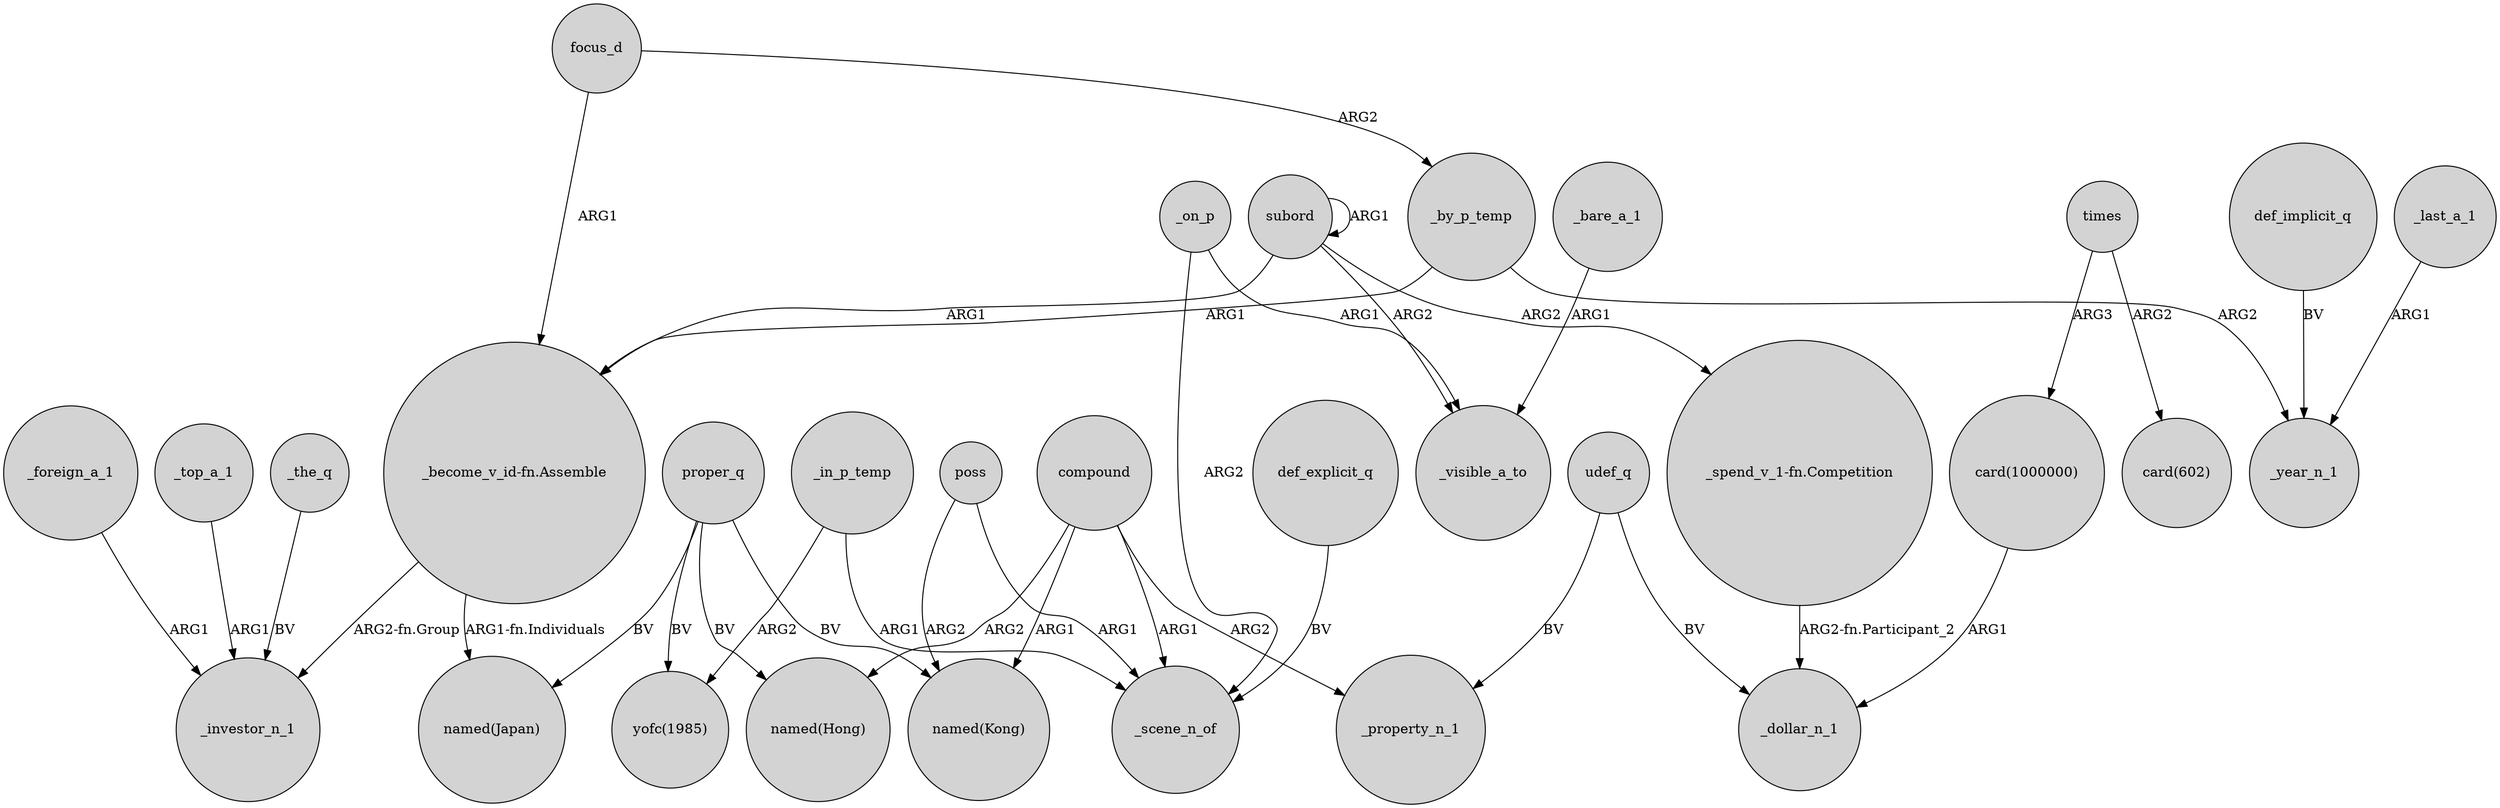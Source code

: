 digraph {
	node [shape=circle style=filled]
	focus_d -> "_become_v_id-fn.Assemble" [label=ARG1]
	_the_q -> _investor_n_1 [label=BV]
	compound -> _property_n_1 [label=ARG2]
	"_spend_v_1-fn.Competition" -> _dollar_n_1 [label="ARG2-fn.Participant_2"]
	proper_q -> "yofc(1985)" [label=BV]
	subord -> "_spend_v_1-fn.Competition" [label=ARG2]
	def_implicit_q -> _year_n_1 [label=BV]
	"_become_v_id-fn.Assemble" -> _investor_n_1 [label="ARG2-fn.Group"]
	times -> "card(602)" [label=ARG2]
	_on_p -> _visible_a_to [label=ARG1]
	times -> "card(1000000)" [label=ARG3]
	_by_p_temp -> "_become_v_id-fn.Assemble" [label=ARG1]
	subord -> "_become_v_id-fn.Assemble" [label=ARG1]
	subord -> subord [label=ARG1]
	compound -> _scene_n_of [label=ARG1]
	"_become_v_id-fn.Assemble" -> "named(Japan)" [label="ARG1-fn.Individuals"]
	_foreign_a_1 -> _investor_n_1 [label=ARG1]
	proper_q -> "named(Kong)" [label=BV]
	proper_q -> "named(Japan)" [label=BV]
	compound -> "named(Hong)" [label=ARG2]
	udef_q -> _property_n_1 [label=BV]
	_last_a_1 -> _year_n_1 [label=ARG1]
	subord -> _visible_a_to [label=ARG2]
	_in_p_temp -> "yofc(1985)" [label=ARG2]
	_by_p_temp -> _year_n_1 [label=ARG2]
	"card(1000000)" -> _dollar_n_1 [label=ARG1]
	udef_q -> _dollar_n_1 [label=BV]
	_top_a_1 -> _investor_n_1 [label=ARG1]
	_in_p_temp -> _scene_n_of [label=ARG1]
	compound -> "named(Kong)" [label=ARG1]
	def_explicit_q -> _scene_n_of [label=BV]
	poss -> _scene_n_of [label=ARG1]
	focus_d -> _by_p_temp [label=ARG2]
	_bare_a_1 -> _visible_a_to [label=ARG1]
	_on_p -> _scene_n_of [label=ARG2]
	poss -> "named(Kong)" [label=ARG2]
	proper_q -> "named(Hong)" [label=BV]
}

